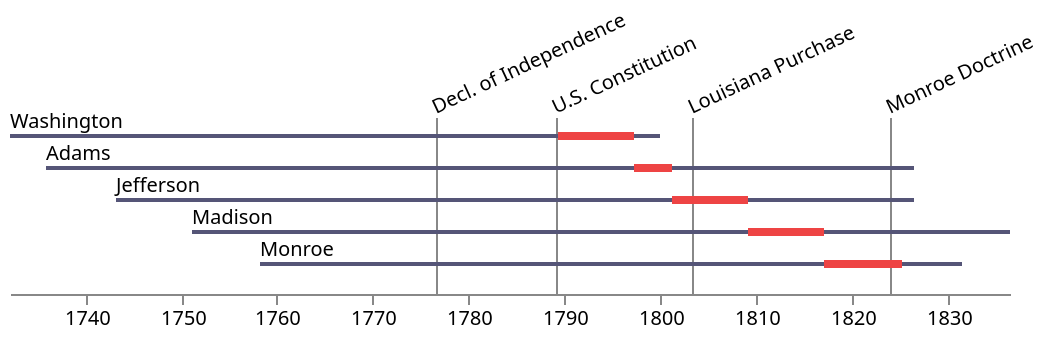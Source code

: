 {
  "$schema": "https://vega.github.io/schema/vega/v4.json",
  "width": 500,
  "height": 80,
  "padding": 5,

  "data": [
    {
      "name": "people",
      "values": [
        {
          "label": "Washington",
          "born": -7506057600000,
          "died": -5366196000000,
          "enter": -5701424400000,
          "leave": -5453884800000
        },
        {
          "label": "Adams",
          "born": -7389766800000,
          "died": -4528285200000,
          "enter": -5453884800000,
          "leave": -5327740800000
        },
        {
          "label": "Jefferson",
          "born": -7154586000000,
          "died": -4528285200000,
          "enter": -5327740800000,
          "leave": -5075280000000
        },
        {
          "label": "Madison",
          "born": -6904544400000,
          "died": -4213184400000,
          "enter": -5075280000000,
          "leave": -4822819200000
        },
        {
          "label": "Monroe",
          "born": -6679904400000,
          "died": -4370518800000,
          "enter": -4822819200000,
          "leave": -4570358400000
        }
      ]
    },
    {
      "name": "events",
      "format": { "type": "json", "parse": { "when": "date" } },
      "values": [
        { "name": "Decl. of Independence", "when": "July 4, 1776" },
        { "name": "U.S. Constitution", "when": "3/4/1789" },
        { "name": "Louisiana Purchase", "when": "April 30, 1803" },
        { "name": "Monroe Doctrine", "when": "Dec 2, 1823" }
      ]
    }
  ],

  "scales": [
    {
      "name": "yscale",
      "type": "band",
      "range": [0, { "signal": "height" }],
      "domain": { "data": "people", "field": "label" }
    },
    {
      "name": "xscale",
      "type": "time",
      "range": "width",
      "round": true,
      "domain": { "data": "people", "fields": ["born", "died"] }
    }
  ],

  "axes": [{ "orient": "bottom", "scale": "xscale", "format": "%Y" }],

  "marks": [
    {
      "type": "text",
      "from": { "data": "events" },
      "encode": {
        "enter": {
          "x": { "scale": "xscale", "field": "when" },
          "y": { "value": -10 },
          "angle": { "value": -25 },
          "fill": { "value": "#000" },
          "text": { "field": "name" },
          "fontSize": { "value": 10 }
        }
      }
    },
    {
      "type": "rect",
      "from": { "data": "events" },
      "encode": {
        "enter": {
          "x": { "scale": "xscale", "field": "when" },
          "y": { "value": -8 },
          "width": { "value": 1 },
          "height": { "field": { "group": "height" }, "offset": 8 },
          "fill": { "value": "#888" }
        }
      }
    },
    {
      "type": "text",
      "from": { "data": "people" },
      "encode": {
        "enter": {
          "x": { "scale": "xscale", "field": "born" },
          "y": { "scale": "yscale", "field": "label", "offset": -3 },
          "fill": { "value": "#000" },
          "text": { "field": "label" },
          "fontSize": { "value": 10 }
        }
      }
    },
    {
      "type": "rect",
      "from": { "data": "people" },
      "encode": {
        "enter": {
          "x": { "scale": "xscale", "field": "born" },
          "x2": { "scale": "xscale", "field": "died" },
          "y": { "scale": "yscale", "field": "label" },
          "height": { "value": 2 },
          "fill": { "value": "#557" }
        }
      }
    },
    {
      "type": "rect",
      "from": { "data": "people" },
      "encode": {
        "enter": {
          "x": { "scale": "xscale", "field": "enter" },
          "x2": { "scale": "xscale", "field": "leave" },
          "y": { "scale": "yscale", "field": "label", "offset": -1 },
          "height": { "value": 4 },
          "fill": { "value": "#e44" }
        }
      }
    }
  ]
}
